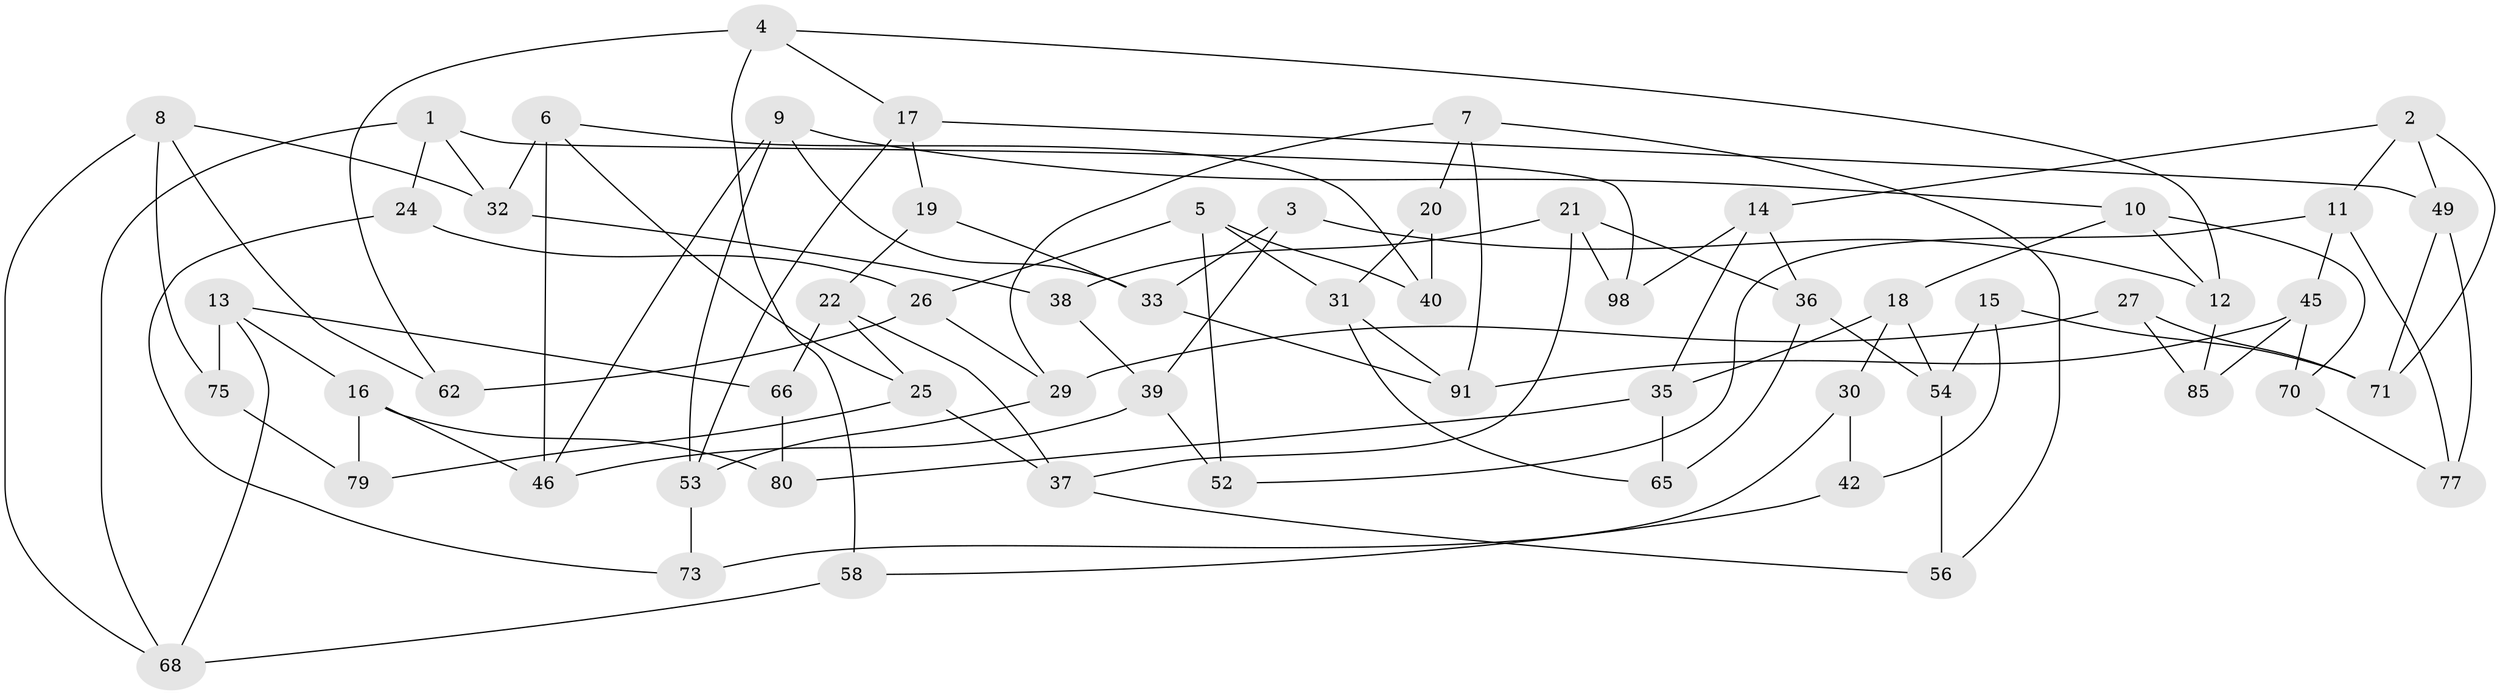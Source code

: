 // original degree distribution, {3: 1.0}
// Generated by graph-tools (version 1.1) at 2025/39/02/21/25 10:39:00]
// undirected, 60 vertices, 108 edges
graph export_dot {
graph [start="1"]
  node [color=gray90,style=filled];
  1 [super="+41"];
  2 [super="+55"];
  3;
  4 [super="+94"];
  5 [super="+74"];
  6 [super="+99"];
  7 [super="+43"];
  8 [super="+83"];
  9 [super="+82"];
  10 [super="+23"];
  11 [super="+34"];
  12 [super="+92"];
  13 [super="+28"];
  14 [super="+60"];
  15;
  16 [super="+90"];
  17 [super="+59"];
  18 [super="+48"];
  19;
  20 [super="+96"];
  21 [super="+86"];
  22 [super="+87"];
  24;
  25 [super="+44"];
  26 [super="+69"];
  27;
  29 [super="+63"];
  30 [super="+50"];
  31 [super="+67"];
  32 [super="+95"];
  33 [super="+47"];
  35 [super="+57"];
  36 [super="+88"];
  37 [super="+81"];
  38;
  39 [super="+51"];
  40 [super="+84"];
  42 [super="+93"];
  45 [super="+61"];
  46 [super="+89"];
  49 [super="+64"];
  52;
  53 [super="+97"];
  54 [super="+78"];
  56;
  58;
  62;
  65;
  66;
  68 [super="+72"];
  70;
  71 [super="+76"];
  73;
  75;
  77;
  79;
  80;
  85;
  91 [super="+100"];
  98;
  1 -- 24;
  1 -- 98;
  1 -- 32;
  1 -- 68;
  2 -- 14;
  2 -- 49;
  2 -- 71;
  2 -- 11;
  3 -- 33;
  3 -- 39;
  3 -- 12;
  4 -- 17;
  4 -- 58;
  4 -- 62;
  4 -- 12;
  5 -- 52;
  5 -- 26;
  5 -- 31;
  5 -- 40;
  6 -- 32;
  6 -- 25;
  6 -- 40;
  6 -- 46;
  7 -- 91;
  7 -- 56;
  7 -- 20;
  7 -- 29;
  8 -- 62;
  8 -- 68;
  8 -- 75;
  8 -- 32;
  9 -- 46;
  9 -- 33;
  9 -- 53;
  9 -- 10;
  10 -- 12;
  10 -- 70;
  10 -- 18;
  11 -- 77;
  11 -- 45;
  11 -- 52;
  12 -- 85;
  13 -- 75;
  13 -- 16;
  13 -- 66;
  13 -- 68;
  14 -- 35;
  14 -- 98;
  14 -- 36;
  15 -- 71;
  15 -- 42;
  15 -- 54;
  16 -- 79;
  16 -- 80;
  16 -- 46;
  17 -- 19;
  17 -- 53;
  17 -- 49;
  18 -- 35;
  18 -- 30;
  18 -- 54;
  19 -- 22;
  19 -- 33;
  20 -- 40 [weight=2];
  20 -- 31;
  21 -- 98;
  21 -- 36;
  21 -- 38;
  21 -- 37;
  22 -- 37;
  22 -- 25;
  22 -- 66;
  24 -- 73;
  24 -- 26;
  25 -- 79;
  25 -- 37;
  26 -- 62;
  26 -- 29;
  27 -- 85;
  27 -- 29;
  27 -- 71;
  29 -- 53;
  30 -- 42 [weight=2];
  30 -- 73;
  31 -- 91;
  31 -- 65;
  32 -- 38;
  33 -- 91;
  35 -- 65;
  35 -- 80;
  36 -- 54;
  36 -- 65;
  37 -- 56;
  38 -- 39;
  39 -- 46;
  39 -- 52;
  42 -- 58;
  45 -- 85;
  45 -- 70;
  45 -- 91;
  49 -- 71;
  49 -- 77;
  53 -- 73;
  54 -- 56;
  58 -- 68;
  66 -- 80;
  70 -- 77;
  75 -- 79;
}
